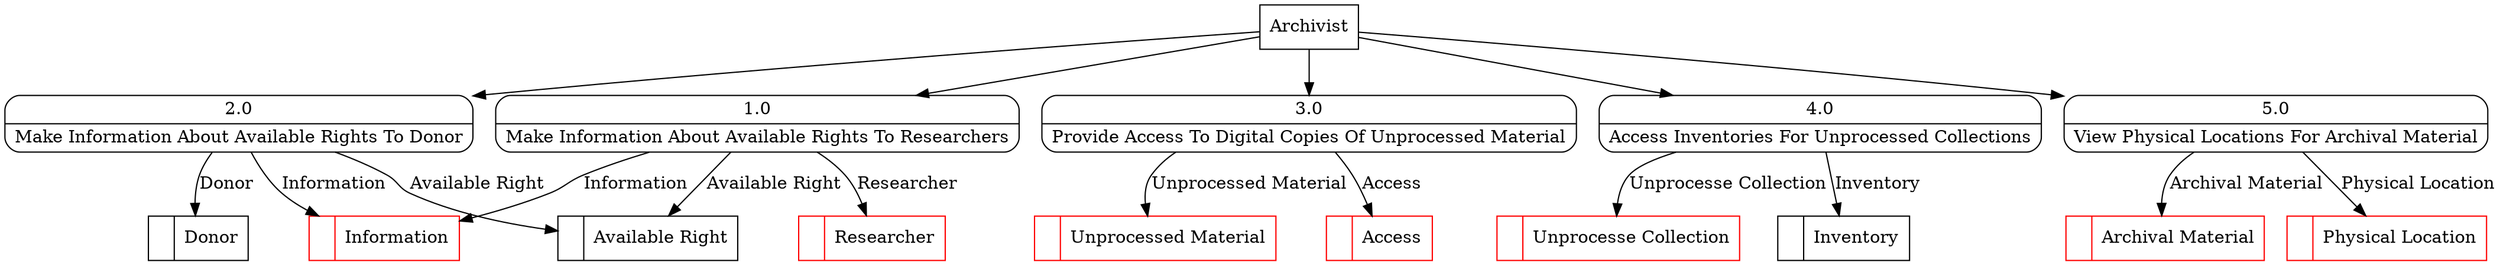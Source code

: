 digraph dfd2{ 
node[shape=record]
200 [label="<f0>  |<f1> Researcher " color=red];
201 [label="<f0>  |<f1> Information " color=red];
202 [label="<f0>  |<f1> Available Right " ];
203 [label="<f0>  |<f1> Donor " ];
204 [label="<f0>  |<f1> Unprocessed Material " color=red];
205 [label="<f0>  |<f1> Access " color=red];
206 [label="<f0>  |<f1> Unprocesse Collection " color=red];
207 [label="<f0>  |<f1> Inventory " ];
208 [label="<f0>  |<f1> Archival Material " color=red];
209 [label="<f0>  |<f1> Physical Location " color=red];
210 [label="Archivist" shape=box];
211 [label="{<f0> 1.0|<f1> Make Information About Available Rights To Researchers }" shape=Mrecord];
212 [label="{<f0> 2.0|<f1> Make Information About Available Rights To Donor }" shape=Mrecord];
213 [label="{<f0> 3.0|<f1> Provide Access To Digital Copies Of Unprocessed Material }" shape=Mrecord];
214 [label="{<f0> 4.0|<f1> Access Inventories For Unprocessed Collections }" shape=Mrecord];
215 [label="{<f0> 5.0|<f1> View Physical Locations For Archival Material }" shape=Mrecord];
210 -> 211
210 -> 212
210 -> 213
210 -> 214
210 -> 215
211 -> 201 [label="Information"]
211 -> 202 [label="Available Right"]
211 -> 200 [label="Researcher"]
212 -> 203 [label="Donor"]
212 -> 202 [label="Available Right"]
212 -> 201 [label="Information"]
213 -> 205 [label="Access"]
213 -> 204 [label="Unprocessed Material"]
214 -> 207 [label="Inventory"]
214 -> 206 [label="Unprocesse Collection"]
215 -> 209 [label="Physical Location"]
215 -> 208 [label="Archival Material"]
}